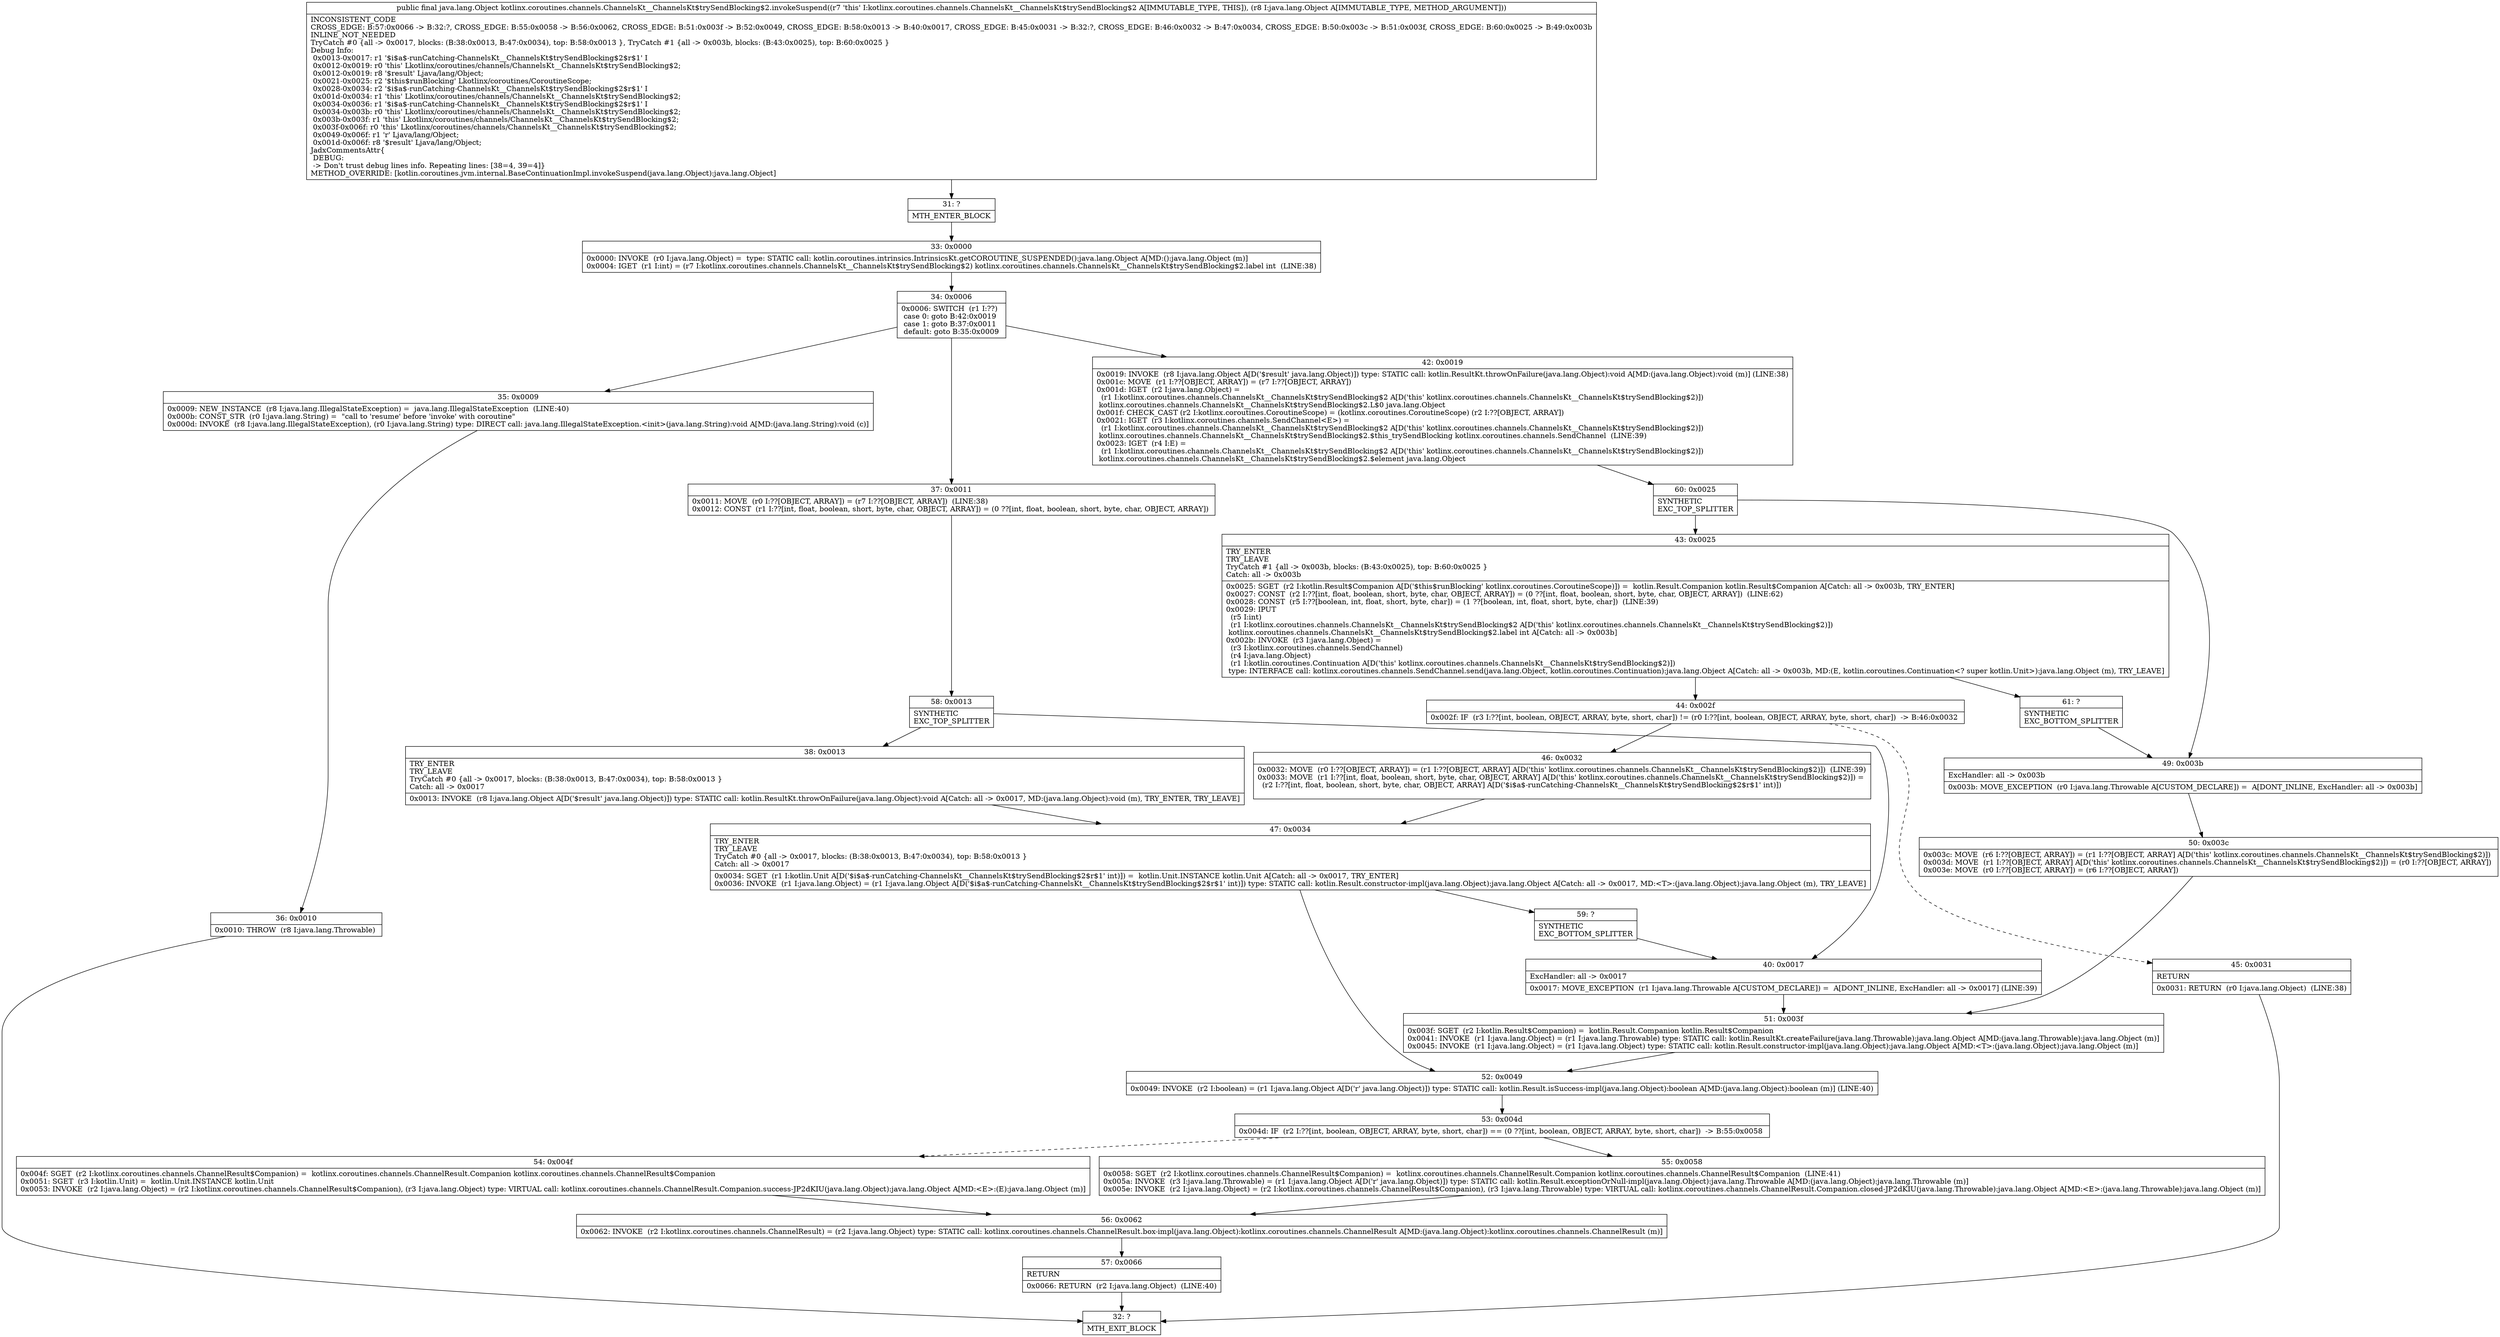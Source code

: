 digraph "CFG forkotlinx.coroutines.channels.ChannelsKt__ChannelsKt$trySendBlocking$2.invokeSuspend(Ljava\/lang\/Object;)Ljava\/lang\/Object;" {
Node_31 [shape=record,label="{31\:\ ?|MTH_ENTER_BLOCK\l}"];
Node_33 [shape=record,label="{33\:\ 0x0000|0x0000: INVOKE  (r0 I:java.lang.Object) =  type: STATIC call: kotlin.coroutines.intrinsics.IntrinsicsKt.getCOROUTINE_SUSPENDED():java.lang.Object A[MD:():java.lang.Object (m)]\l0x0004: IGET  (r1 I:int) = (r7 I:kotlinx.coroutines.channels.ChannelsKt__ChannelsKt$trySendBlocking$2) kotlinx.coroutines.channels.ChannelsKt__ChannelsKt$trySendBlocking$2.label int  (LINE:38)\l}"];
Node_34 [shape=record,label="{34\:\ 0x0006|0x0006: SWITCH  (r1 I:??)\l case 0: goto B:42:0x0019\l case 1: goto B:37:0x0011\l default: goto B:35:0x0009 \l}"];
Node_35 [shape=record,label="{35\:\ 0x0009|0x0009: NEW_INSTANCE  (r8 I:java.lang.IllegalStateException) =  java.lang.IllegalStateException  (LINE:40)\l0x000b: CONST_STR  (r0 I:java.lang.String) =  \"call to 'resume' before 'invoke' with coroutine\" \l0x000d: INVOKE  (r8 I:java.lang.IllegalStateException), (r0 I:java.lang.String) type: DIRECT call: java.lang.IllegalStateException.\<init\>(java.lang.String):void A[MD:(java.lang.String):void (c)]\l}"];
Node_36 [shape=record,label="{36\:\ 0x0010|0x0010: THROW  (r8 I:java.lang.Throwable) \l}"];
Node_32 [shape=record,label="{32\:\ ?|MTH_EXIT_BLOCK\l}"];
Node_37 [shape=record,label="{37\:\ 0x0011|0x0011: MOVE  (r0 I:??[OBJECT, ARRAY]) = (r7 I:??[OBJECT, ARRAY])  (LINE:38)\l0x0012: CONST  (r1 I:??[int, float, boolean, short, byte, char, OBJECT, ARRAY]) = (0 ??[int, float, boolean, short, byte, char, OBJECT, ARRAY]) \l}"];
Node_58 [shape=record,label="{58\:\ 0x0013|SYNTHETIC\lEXC_TOP_SPLITTER\l}"];
Node_38 [shape=record,label="{38\:\ 0x0013|TRY_ENTER\lTRY_LEAVE\lTryCatch #0 \{all \-\> 0x0017, blocks: (B:38:0x0013, B:47:0x0034), top: B:58:0x0013 \}\lCatch: all \-\> 0x0017\l|0x0013: INVOKE  (r8 I:java.lang.Object A[D('$result' java.lang.Object)]) type: STATIC call: kotlin.ResultKt.throwOnFailure(java.lang.Object):void A[Catch: all \-\> 0x0017, MD:(java.lang.Object):void (m), TRY_ENTER, TRY_LEAVE]\l}"];
Node_47 [shape=record,label="{47\:\ 0x0034|TRY_ENTER\lTRY_LEAVE\lTryCatch #0 \{all \-\> 0x0017, blocks: (B:38:0x0013, B:47:0x0034), top: B:58:0x0013 \}\lCatch: all \-\> 0x0017\l|0x0034: SGET  (r1 I:kotlin.Unit A[D('$i$a$\-runCatching\-ChannelsKt__ChannelsKt$trySendBlocking$2$r$1' int)]) =  kotlin.Unit.INSTANCE kotlin.Unit A[Catch: all \-\> 0x0017, TRY_ENTER]\l0x0036: INVOKE  (r1 I:java.lang.Object) = (r1 I:java.lang.Object A[D('$i$a$\-runCatching\-ChannelsKt__ChannelsKt$trySendBlocking$2$r$1' int)]) type: STATIC call: kotlin.Result.constructor\-impl(java.lang.Object):java.lang.Object A[Catch: all \-\> 0x0017, MD:\<T\>:(java.lang.Object):java.lang.Object (m), TRY_LEAVE]\l}"];
Node_52 [shape=record,label="{52\:\ 0x0049|0x0049: INVOKE  (r2 I:boolean) = (r1 I:java.lang.Object A[D('r' java.lang.Object)]) type: STATIC call: kotlin.Result.isSuccess\-impl(java.lang.Object):boolean A[MD:(java.lang.Object):boolean (m)] (LINE:40)\l}"];
Node_53 [shape=record,label="{53\:\ 0x004d|0x004d: IF  (r2 I:??[int, boolean, OBJECT, ARRAY, byte, short, char]) == (0 ??[int, boolean, OBJECT, ARRAY, byte, short, char])  \-\> B:55:0x0058 \l}"];
Node_54 [shape=record,label="{54\:\ 0x004f|0x004f: SGET  (r2 I:kotlinx.coroutines.channels.ChannelResult$Companion) =  kotlinx.coroutines.channels.ChannelResult.Companion kotlinx.coroutines.channels.ChannelResult$Companion \l0x0051: SGET  (r3 I:kotlin.Unit) =  kotlin.Unit.INSTANCE kotlin.Unit \l0x0053: INVOKE  (r2 I:java.lang.Object) = (r2 I:kotlinx.coroutines.channels.ChannelResult$Companion), (r3 I:java.lang.Object) type: VIRTUAL call: kotlinx.coroutines.channels.ChannelResult.Companion.success\-JP2dKIU(java.lang.Object):java.lang.Object A[MD:\<E\>:(E):java.lang.Object (m)]\l}"];
Node_56 [shape=record,label="{56\:\ 0x0062|0x0062: INVOKE  (r2 I:kotlinx.coroutines.channels.ChannelResult) = (r2 I:java.lang.Object) type: STATIC call: kotlinx.coroutines.channels.ChannelResult.box\-impl(java.lang.Object):kotlinx.coroutines.channels.ChannelResult A[MD:(java.lang.Object):kotlinx.coroutines.channels.ChannelResult (m)]\l}"];
Node_57 [shape=record,label="{57\:\ 0x0066|RETURN\l|0x0066: RETURN  (r2 I:java.lang.Object)  (LINE:40)\l}"];
Node_55 [shape=record,label="{55\:\ 0x0058|0x0058: SGET  (r2 I:kotlinx.coroutines.channels.ChannelResult$Companion) =  kotlinx.coroutines.channels.ChannelResult.Companion kotlinx.coroutines.channels.ChannelResult$Companion  (LINE:41)\l0x005a: INVOKE  (r3 I:java.lang.Throwable) = (r1 I:java.lang.Object A[D('r' java.lang.Object)]) type: STATIC call: kotlin.Result.exceptionOrNull\-impl(java.lang.Object):java.lang.Throwable A[MD:(java.lang.Object):java.lang.Throwable (m)]\l0x005e: INVOKE  (r2 I:java.lang.Object) = (r2 I:kotlinx.coroutines.channels.ChannelResult$Companion), (r3 I:java.lang.Throwable) type: VIRTUAL call: kotlinx.coroutines.channels.ChannelResult.Companion.closed\-JP2dKIU(java.lang.Throwable):java.lang.Object A[MD:\<E\>:(java.lang.Throwable):java.lang.Object (m)]\l}"];
Node_59 [shape=record,label="{59\:\ ?|SYNTHETIC\lEXC_BOTTOM_SPLITTER\l}"];
Node_40 [shape=record,label="{40\:\ 0x0017|ExcHandler: all \-\> 0x0017\l|0x0017: MOVE_EXCEPTION  (r1 I:java.lang.Throwable A[CUSTOM_DECLARE]) =  A[DONT_INLINE, ExcHandler: all \-\> 0x0017] (LINE:39)\l}"];
Node_51 [shape=record,label="{51\:\ 0x003f|0x003f: SGET  (r2 I:kotlin.Result$Companion) =  kotlin.Result.Companion kotlin.Result$Companion \l0x0041: INVOKE  (r1 I:java.lang.Object) = (r1 I:java.lang.Throwable) type: STATIC call: kotlin.ResultKt.createFailure(java.lang.Throwable):java.lang.Object A[MD:(java.lang.Throwable):java.lang.Object (m)]\l0x0045: INVOKE  (r1 I:java.lang.Object) = (r1 I:java.lang.Object) type: STATIC call: kotlin.Result.constructor\-impl(java.lang.Object):java.lang.Object A[MD:\<T\>:(java.lang.Object):java.lang.Object (m)]\l}"];
Node_42 [shape=record,label="{42\:\ 0x0019|0x0019: INVOKE  (r8 I:java.lang.Object A[D('$result' java.lang.Object)]) type: STATIC call: kotlin.ResultKt.throwOnFailure(java.lang.Object):void A[MD:(java.lang.Object):void (m)] (LINE:38)\l0x001c: MOVE  (r1 I:??[OBJECT, ARRAY]) = (r7 I:??[OBJECT, ARRAY]) \l0x001d: IGET  (r2 I:java.lang.Object) = \l  (r1 I:kotlinx.coroutines.channels.ChannelsKt__ChannelsKt$trySendBlocking$2 A[D('this' kotlinx.coroutines.channels.ChannelsKt__ChannelsKt$trySendBlocking$2)])\l kotlinx.coroutines.channels.ChannelsKt__ChannelsKt$trySendBlocking$2.L$0 java.lang.Object \l0x001f: CHECK_CAST (r2 I:kotlinx.coroutines.CoroutineScope) = (kotlinx.coroutines.CoroutineScope) (r2 I:??[OBJECT, ARRAY]) \l0x0021: IGET  (r3 I:kotlinx.coroutines.channels.SendChannel\<E\>) = \l  (r1 I:kotlinx.coroutines.channels.ChannelsKt__ChannelsKt$trySendBlocking$2 A[D('this' kotlinx.coroutines.channels.ChannelsKt__ChannelsKt$trySendBlocking$2)])\l kotlinx.coroutines.channels.ChannelsKt__ChannelsKt$trySendBlocking$2.$this_trySendBlocking kotlinx.coroutines.channels.SendChannel  (LINE:39)\l0x0023: IGET  (r4 I:E) = \l  (r1 I:kotlinx.coroutines.channels.ChannelsKt__ChannelsKt$trySendBlocking$2 A[D('this' kotlinx.coroutines.channels.ChannelsKt__ChannelsKt$trySendBlocking$2)])\l kotlinx.coroutines.channels.ChannelsKt__ChannelsKt$trySendBlocking$2.$element java.lang.Object \l}"];
Node_60 [shape=record,label="{60\:\ 0x0025|SYNTHETIC\lEXC_TOP_SPLITTER\l}"];
Node_43 [shape=record,label="{43\:\ 0x0025|TRY_ENTER\lTRY_LEAVE\lTryCatch #1 \{all \-\> 0x003b, blocks: (B:43:0x0025), top: B:60:0x0025 \}\lCatch: all \-\> 0x003b\l|0x0025: SGET  (r2 I:kotlin.Result$Companion A[D('$this$runBlocking' kotlinx.coroutines.CoroutineScope)]) =  kotlin.Result.Companion kotlin.Result$Companion A[Catch: all \-\> 0x003b, TRY_ENTER]\l0x0027: CONST  (r2 I:??[int, float, boolean, short, byte, char, OBJECT, ARRAY]) = (0 ??[int, float, boolean, short, byte, char, OBJECT, ARRAY])  (LINE:62)\l0x0028: CONST  (r5 I:??[boolean, int, float, short, byte, char]) = (1 ??[boolean, int, float, short, byte, char])  (LINE:39)\l0x0029: IPUT  \l  (r5 I:int)\l  (r1 I:kotlinx.coroutines.channels.ChannelsKt__ChannelsKt$trySendBlocking$2 A[D('this' kotlinx.coroutines.channels.ChannelsKt__ChannelsKt$trySendBlocking$2)])\l kotlinx.coroutines.channels.ChannelsKt__ChannelsKt$trySendBlocking$2.label int A[Catch: all \-\> 0x003b]\l0x002b: INVOKE  (r3 I:java.lang.Object) = \l  (r3 I:kotlinx.coroutines.channels.SendChannel)\l  (r4 I:java.lang.Object)\l  (r1 I:kotlin.coroutines.Continuation A[D('this' kotlinx.coroutines.channels.ChannelsKt__ChannelsKt$trySendBlocking$2)])\l type: INTERFACE call: kotlinx.coroutines.channels.SendChannel.send(java.lang.Object, kotlin.coroutines.Continuation):java.lang.Object A[Catch: all \-\> 0x003b, MD:(E, kotlin.coroutines.Continuation\<? super kotlin.Unit\>):java.lang.Object (m), TRY_LEAVE]\l}"];
Node_44 [shape=record,label="{44\:\ 0x002f|0x002f: IF  (r3 I:??[int, boolean, OBJECT, ARRAY, byte, short, char]) != (r0 I:??[int, boolean, OBJECT, ARRAY, byte, short, char])  \-\> B:46:0x0032 \l}"];
Node_45 [shape=record,label="{45\:\ 0x0031|RETURN\l|0x0031: RETURN  (r0 I:java.lang.Object)  (LINE:38)\l}"];
Node_46 [shape=record,label="{46\:\ 0x0032|0x0032: MOVE  (r0 I:??[OBJECT, ARRAY]) = (r1 I:??[OBJECT, ARRAY] A[D('this' kotlinx.coroutines.channels.ChannelsKt__ChannelsKt$trySendBlocking$2)])  (LINE:39)\l0x0033: MOVE  (r1 I:??[int, float, boolean, short, byte, char, OBJECT, ARRAY] A[D('this' kotlinx.coroutines.channels.ChannelsKt__ChannelsKt$trySendBlocking$2)]) = \l  (r2 I:??[int, float, boolean, short, byte, char, OBJECT, ARRAY] A[D('$i$a$\-runCatching\-ChannelsKt__ChannelsKt$trySendBlocking$2$r$1' int)])\l \l}"];
Node_61 [shape=record,label="{61\:\ ?|SYNTHETIC\lEXC_BOTTOM_SPLITTER\l}"];
Node_49 [shape=record,label="{49\:\ 0x003b|ExcHandler: all \-\> 0x003b\l|0x003b: MOVE_EXCEPTION  (r0 I:java.lang.Throwable A[CUSTOM_DECLARE]) =  A[DONT_INLINE, ExcHandler: all \-\> 0x003b]\l}"];
Node_50 [shape=record,label="{50\:\ 0x003c|0x003c: MOVE  (r6 I:??[OBJECT, ARRAY]) = (r1 I:??[OBJECT, ARRAY] A[D('this' kotlinx.coroutines.channels.ChannelsKt__ChannelsKt$trySendBlocking$2)]) \l0x003d: MOVE  (r1 I:??[OBJECT, ARRAY] A[D('this' kotlinx.coroutines.channels.ChannelsKt__ChannelsKt$trySendBlocking$2)]) = (r0 I:??[OBJECT, ARRAY]) \l0x003e: MOVE  (r0 I:??[OBJECT, ARRAY]) = (r6 I:??[OBJECT, ARRAY]) \l}"];
MethodNode[shape=record,label="{public final java.lang.Object kotlinx.coroutines.channels.ChannelsKt__ChannelsKt$trySendBlocking$2.invokeSuspend((r7 'this' I:kotlinx.coroutines.channels.ChannelsKt__ChannelsKt$trySendBlocking$2 A[IMMUTABLE_TYPE, THIS]), (r8 I:java.lang.Object A[IMMUTABLE_TYPE, METHOD_ARGUMENT]))  | INCONSISTENT_CODE\lCROSS_EDGE: B:57:0x0066 \-\> B:32:?, CROSS_EDGE: B:55:0x0058 \-\> B:56:0x0062, CROSS_EDGE: B:51:0x003f \-\> B:52:0x0049, CROSS_EDGE: B:58:0x0013 \-\> B:40:0x0017, CROSS_EDGE: B:45:0x0031 \-\> B:32:?, CROSS_EDGE: B:46:0x0032 \-\> B:47:0x0034, CROSS_EDGE: B:50:0x003c \-\> B:51:0x003f, CROSS_EDGE: B:60:0x0025 \-\> B:49:0x003b\lINLINE_NOT_NEEDED\lTryCatch #0 \{all \-\> 0x0017, blocks: (B:38:0x0013, B:47:0x0034), top: B:58:0x0013 \}, TryCatch #1 \{all \-\> 0x003b, blocks: (B:43:0x0025), top: B:60:0x0025 \}\lDebug Info:\l  0x0013\-0x0017: r1 '$i$a$\-runCatching\-ChannelsKt__ChannelsKt$trySendBlocking$2$r$1' I\l  0x0012\-0x0019: r0 'this' Lkotlinx\/coroutines\/channels\/ChannelsKt__ChannelsKt$trySendBlocking$2;\l  0x0012\-0x0019: r8 '$result' Ljava\/lang\/Object;\l  0x0021\-0x0025: r2 '$this$runBlocking' Lkotlinx\/coroutines\/CoroutineScope;\l  0x0028\-0x0034: r2 '$i$a$\-runCatching\-ChannelsKt__ChannelsKt$trySendBlocking$2$r$1' I\l  0x001d\-0x0034: r1 'this' Lkotlinx\/coroutines\/channels\/ChannelsKt__ChannelsKt$trySendBlocking$2;\l  0x0034\-0x0036: r1 '$i$a$\-runCatching\-ChannelsKt__ChannelsKt$trySendBlocking$2$r$1' I\l  0x0034\-0x003b: r0 'this' Lkotlinx\/coroutines\/channels\/ChannelsKt__ChannelsKt$trySendBlocking$2;\l  0x003b\-0x003f: r1 'this' Lkotlinx\/coroutines\/channels\/ChannelsKt__ChannelsKt$trySendBlocking$2;\l  0x003f\-0x006f: r0 'this' Lkotlinx\/coroutines\/channels\/ChannelsKt__ChannelsKt$trySendBlocking$2;\l  0x0049\-0x006f: r1 'r' Ljava\/lang\/Object;\l  0x001d\-0x006f: r8 '$result' Ljava\/lang\/Object;\lJadxCommentsAttr\{\l DEBUG: \l \-\> Don't trust debug lines info. Repeating lines: [38=4, 39=4]\}\lMETHOD_OVERRIDE: [kotlin.coroutines.jvm.internal.BaseContinuationImpl.invokeSuspend(java.lang.Object):java.lang.Object]\l}"];
MethodNode -> Node_31;Node_31 -> Node_33;
Node_33 -> Node_34;
Node_34 -> Node_35;
Node_34 -> Node_37;
Node_34 -> Node_42;
Node_35 -> Node_36;
Node_36 -> Node_32;
Node_37 -> Node_58;
Node_58 -> Node_38;
Node_58 -> Node_40;
Node_38 -> Node_47;
Node_47 -> Node_52;
Node_47 -> Node_59;
Node_52 -> Node_53;
Node_53 -> Node_54[style=dashed];
Node_53 -> Node_55;
Node_54 -> Node_56;
Node_56 -> Node_57;
Node_57 -> Node_32;
Node_55 -> Node_56;
Node_59 -> Node_40;
Node_40 -> Node_51;
Node_51 -> Node_52;
Node_42 -> Node_60;
Node_60 -> Node_43;
Node_60 -> Node_49;
Node_43 -> Node_44;
Node_43 -> Node_61;
Node_44 -> Node_45[style=dashed];
Node_44 -> Node_46;
Node_45 -> Node_32;
Node_46 -> Node_47;
Node_61 -> Node_49;
Node_49 -> Node_50;
Node_50 -> Node_51;
}

